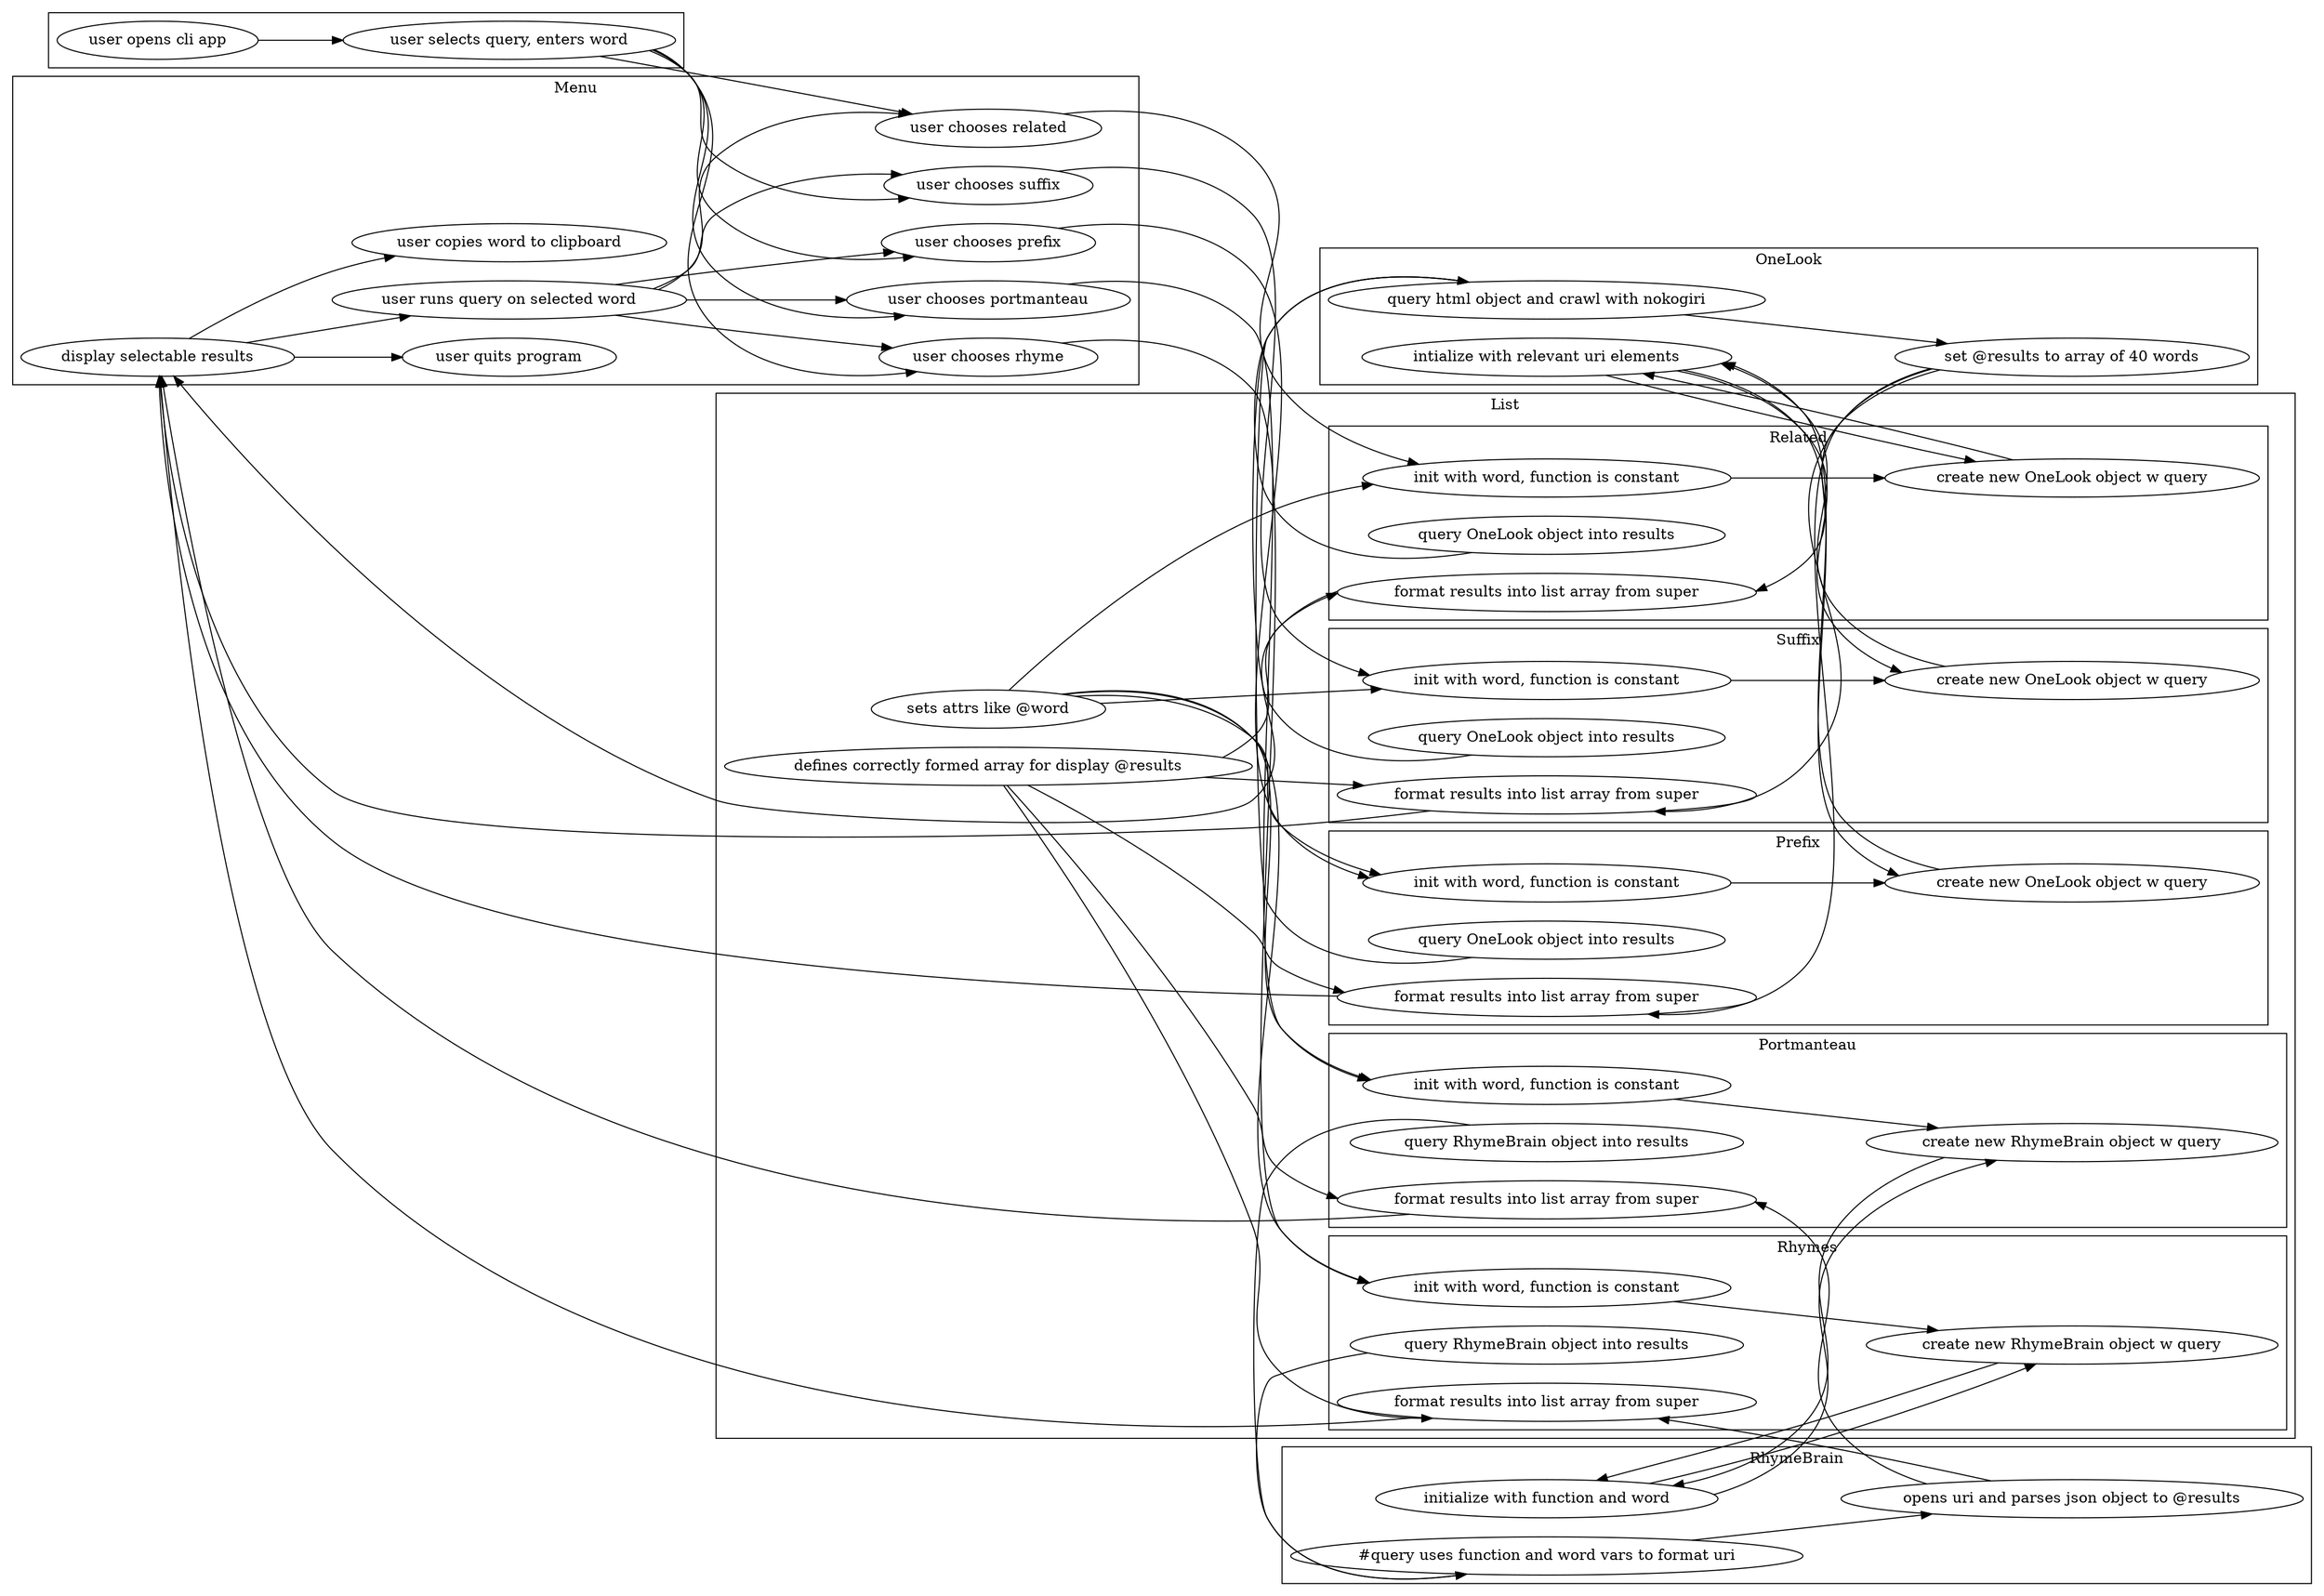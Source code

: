 digraph rhymera {
    ratio = "compress";
    rankdir = LR;

    subgraph cluster_us {
        us01 [label = "user opens cli app"];

        us01 -> mn01;
    }

    subgraph cluster_me {
        label = "Menu";
        color = black
        mn01 [label = "user selects query, enters word"];
        mn02 [label = "user chooses rhyme"];
        mn03 [label = "user chooses prefix"];
        mn04 [label = "user chooses suffix"];
        mn05 [label = "user chooses related"];
        mn06 [label = "user chooses portmanteau"];
        mn07 [label = "display selectable results"];
        mn08 [label = "user quits program"];
        mn09 [label = "user runs query on selected word"];
        mn10 [label = "user copies word to clipboard"];

        mn01 -> mn02;
        mn01 -> mn03;
        mn01 -> mn04;
        mn01 -> mn05;
        mn01 -> mn06;

        mn09 -> mn02;
        mn09 -> mn03;
        mn09 -> mn04;
        mn09 -> mn05;
        mn09 -> mn06;


        mn07 -> mn09;
        mn07 -> mn08;
        mn07 -> mn10;
    }

    subgraph cluster_li {
        label = "List";
        color = black;

        subgraph cluster_rh {
            label = "Rhymes";
            color = black;
            rh01 [label = "init with word, function is constant"];
            rh02 [label = "create new RhymeBrain object w query"];
            rh03 [label = "query RhymeBrain object into results"];
            rh04 [label = "format results into list array from super"];

            mn02 -> rh01;
            rh01 -> rh02;
            rh04 -> mn07;
        }

        subgraph cluster_po {
            label = "Portmanteau";
            color = black;
            po01 [label = "init with word, function is constant"];
            po02 [label = "create new RhymeBrain object w query"];
            po03 [label = "query RhymeBrain object into results"];
            po04 [label = "format results into list array from super"];

            mn06 -> po01;
            po01 -> po02;
            po04 -> mn07;
        }

        subgraph cluster_pr {
            label = "Prefix";
            color = black;
            pr01 [label = "init with word, function is constant"];
            pr02 [label = "create new OneLook object w query"];
            pr03 [label = "query OneLook object into results"];
            pr04 [label = "format results into list array from super"];

            mn03 -> pr01;
            pr01 -> pr02;
            pr04 -> mn07;
        }
        
        subgraph cluster_su {
            label = "Suffix";
            color = black;
            su01 [label = "init with word, function is constant"];
            su02 [label = "create new OneLook object w query"];
            su03 [label = "query OneLook object into results"];
            su04 [label = "format results into list array from super"];

            mn04 -> su01;
            su01 -> su02;
            su04 -> mn07;
        }

        subgraph cluster_re {
            label = "Related";
            color = black;
            re01 [label = "init with word, function is constant"];
            re02 [label = "create new OneLook object w query"];
            re03 [label = "query OneLook object into results"];
            re04 [label = "format results into list array from super"];

            mn05 -> re01;
            re01 -> re02;
            re04 -> mn07;
        }

        li01 [label="defines correctly formed array for display @results"];
        li02 [label="sets attrs like @word"];
        
        li01 -> rh04;
        li01 -> po04;
        li01 -> re04;
        li01 -> su04;
        li01 -> pr04;

        li02 -> rh01;
        li02 -> po01;
        li02 -> re01;
        li02 -> su01;
        li02 -> pr01;
    }

    subgraph cluster_ol {
        label = "OneLook";
        color = black;
        ol01 [label="intialize with relevant uri elements"];
        ol02 [label="query html object and crawl with nokogiri"];
        ol03 [label="set @results to array of 40 words"];

        ol02 -> ol03;

        ol01 -> pr02;
        ol03 -> pr04;

        ol01 -> su02;
        ol03 -> su04;

        ol01 -> re02;
        ol03 -> re04;

            pr02 -> ol01;
            pr03 -> ol02;
            su02 -> ol01;
            su03 -> ol02;
            re02 -> ol01;
            re03 -> ol02;
    }

    subgraph cluster_rb {
        label = "RhymeBrain";
        color = black;
        rb01 [label = "initialize with function and word"]
        rb02 [label = "#query uses function and word vars to format uri"]
        rb03 [label = "opens uri and parses json object to @results"]

        rb02 -> rb03;

        rb01 -> rh02;
        rb03 -> rh04;

        rb01 -> po02;
        rb03 -> po04;

            rh02 -> rb01;
            rh03 -> rb02;
            po02 -> rb01;
            po03 -> rb02;

    }
}
